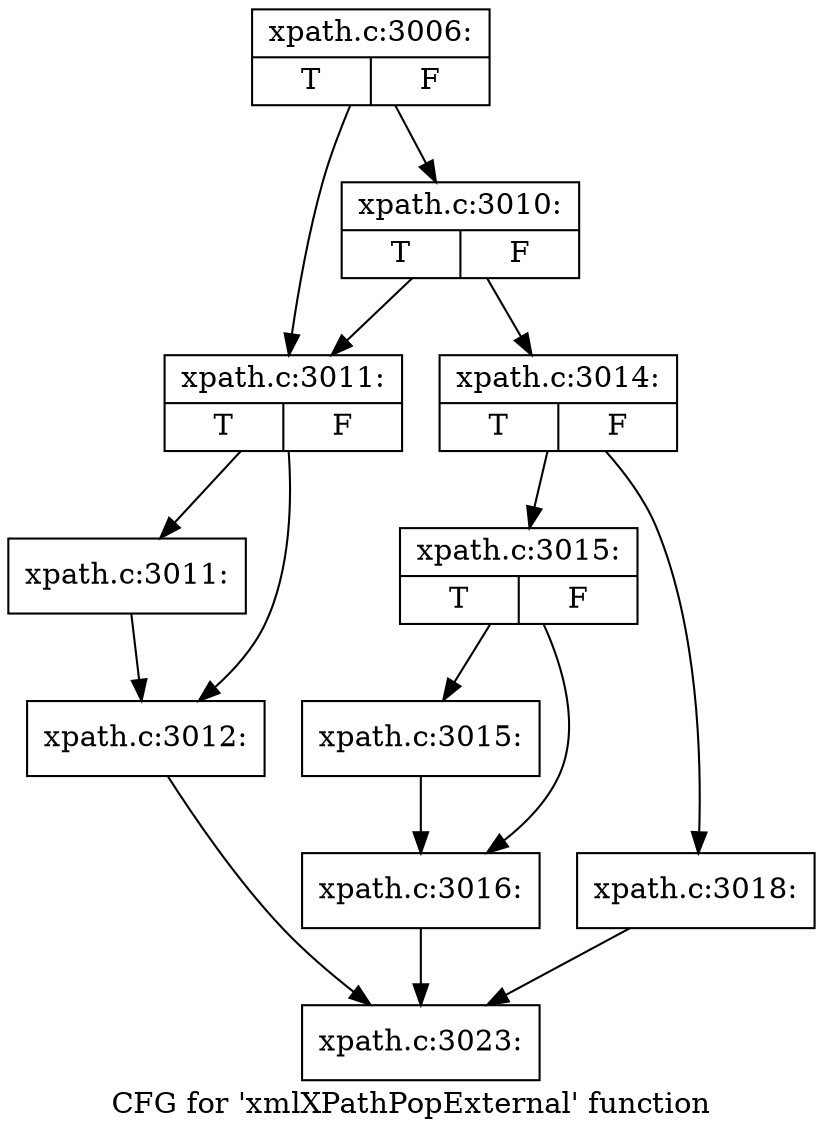 digraph "CFG for 'xmlXPathPopExternal' function" {
	label="CFG for 'xmlXPathPopExternal' function";

	Node0x476dfa0 [shape=record,label="{xpath.c:3006:|{<s0>T|<s1>F}}"];
	Node0x476dfa0 -> Node0x476eac0;
	Node0x476dfa0 -> Node0x476eb60;
	Node0x476eb60 [shape=record,label="{xpath.c:3010:|{<s0>T|<s1>F}}"];
	Node0x476eb60 -> Node0x476eac0;
	Node0x476eb60 -> Node0x476eb10;
	Node0x476eac0 [shape=record,label="{xpath.c:3011:|{<s0>T|<s1>F}}"];
	Node0x476eac0 -> Node0x476f3d0;
	Node0x476eac0 -> Node0x476f420;
	Node0x476f3d0 [shape=record,label="{xpath.c:3011:}"];
	Node0x476f3d0 -> Node0x476f420;
	Node0x476f420 [shape=record,label="{xpath.c:3012:}"];
	Node0x476f420 -> Node0x476e2d0;
	Node0x476eb10 [shape=record,label="{xpath.c:3014:|{<s0>T|<s1>F}}"];
	Node0x476eb10 -> Node0x476fac0;
	Node0x476eb10 -> Node0x476fb10;
	Node0x476fac0 [shape=record,label="{xpath.c:3015:|{<s0>T|<s1>F}}"];
	Node0x476fac0 -> Node0x4770280;
	Node0x476fac0 -> Node0x47702d0;
	Node0x4770280 [shape=record,label="{xpath.c:3015:}"];
	Node0x4770280 -> Node0x47702d0;
	Node0x47702d0 [shape=record,label="{xpath.c:3016:}"];
	Node0x47702d0 -> Node0x476e2d0;
	Node0x476fb10 [shape=record,label="{xpath.c:3018:}"];
	Node0x476fb10 -> Node0x476e2d0;
	Node0x476e2d0 [shape=record,label="{xpath.c:3023:}"];
}
